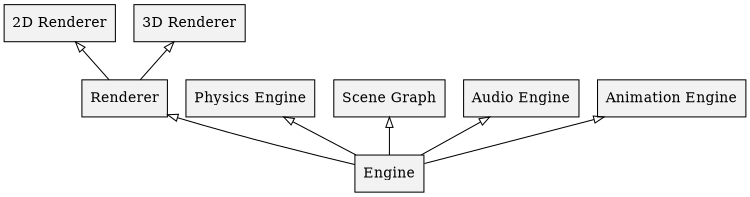 digraph hierarchy {
size="5,5"
node[shape=record,style=filled,fillcolor=gray95]
edge[dir=back, arrowtail=empty]

2[label = "{Engine}"]
3[label = "{Renderer}"]
4[label = "{2D Renderer}"]
5[label = "{3D Renderer}"]
6[label = "{Physics Engine}"]
7[label = "{Scene Graph}"]
8[label = "{Audio Engine}"]
9[label = "{Animation Engine}"]

3->2
4->3
5->3
6->2
7->2
8->2
9->2
}